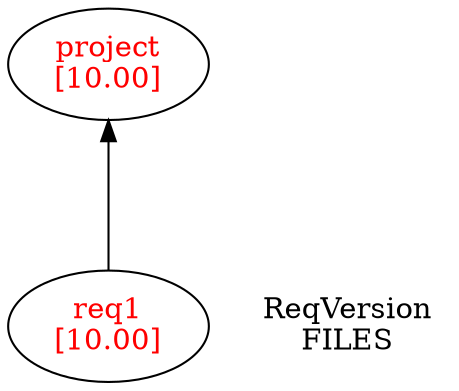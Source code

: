digraph reqdeps {
rankdir=BT;
mclimit=10.0;
nslimit=10.0;ranksep=1;
"project" [fontcolor=red,label="project\n[10.00]"];
"req1" [fontcolor=red,label="req1\n[10.00]"];
"req1" -> "project";
ReqVersion [shape=plaintext label="ReqVersion\nFILES"]
}
